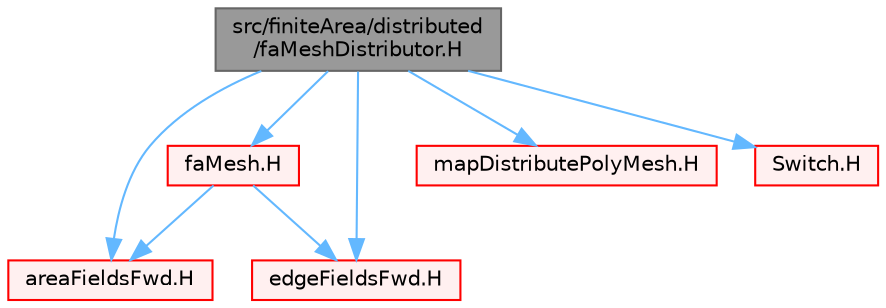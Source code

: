 digraph "src/finiteArea/distributed/faMeshDistributor.H"
{
 // LATEX_PDF_SIZE
  bgcolor="transparent";
  edge [fontname=Helvetica,fontsize=10,labelfontname=Helvetica,labelfontsize=10];
  node [fontname=Helvetica,fontsize=10,shape=box,height=0.2,width=0.4];
  Node1 [id="Node000001",label="src/finiteArea/distributed\l/faMeshDistributor.H",height=0.2,width=0.4,color="gray40", fillcolor="grey60", style="filled", fontcolor="black",tooltip=" "];
  Node1 -> Node2 [id="edge1_Node000001_Node000002",color="steelblue1",style="solid",tooltip=" "];
  Node2 [id="Node000002",label="faMesh.H",height=0.2,width=0.4,color="red", fillcolor="#FFF0F0", style="filled",URL="$faMesh_8H.html",tooltip=" "];
  Node2 -> Node313 [id="edge2_Node000002_Node000313",color="steelblue1",style="solid",tooltip=" "];
  Node313 [id="Node000313",label="areaFieldsFwd.H",height=0.2,width=0.4,color="red", fillcolor="#FFF0F0", style="filled",URL="$areaFieldsFwd_8H.html",tooltip="Forwards and collection of common area field types."];
  Node2 -> Node314 [id="edge3_Node000002_Node000314",color="steelblue1",style="solid",tooltip=" "];
  Node314 [id="Node000314",label="edgeFieldsFwd.H",height=0.2,width=0.4,color="red", fillcolor="#FFF0F0", style="filled",URL="$edgeFieldsFwd_8H.html",tooltip="Forwards for edge field types."];
  Node1 -> Node351 [id="edge4_Node000001_Node000351",color="steelblue1",style="solid",tooltip=" "];
  Node351 [id="Node000351",label="mapDistributePolyMesh.H",height=0.2,width=0.4,color="red", fillcolor="#FFF0F0", style="filled",URL="$mapDistributePolyMesh_8H.html",tooltip=" "];
  Node1 -> Node313 [id="edge5_Node000001_Node000313",color="steelblue1",style="solid",tooltip=" "];
  Node1 -> Node314 [id="edge6_Node000001_Node000314",color="steelblue1",style="solid",tooltip=" "];
  Node1 -> Node365 [id="edge7_Node000001_Node000365",color="steelblue1",style="solid",tooltip=" "];
  Node365 [id="Node000365",label="Switch.H",height=0.2,width=0.4,color="red", fillcolor="#FFF0F0", style="filled",URL="$Switch_8H.html",tooltip=" "];
}
